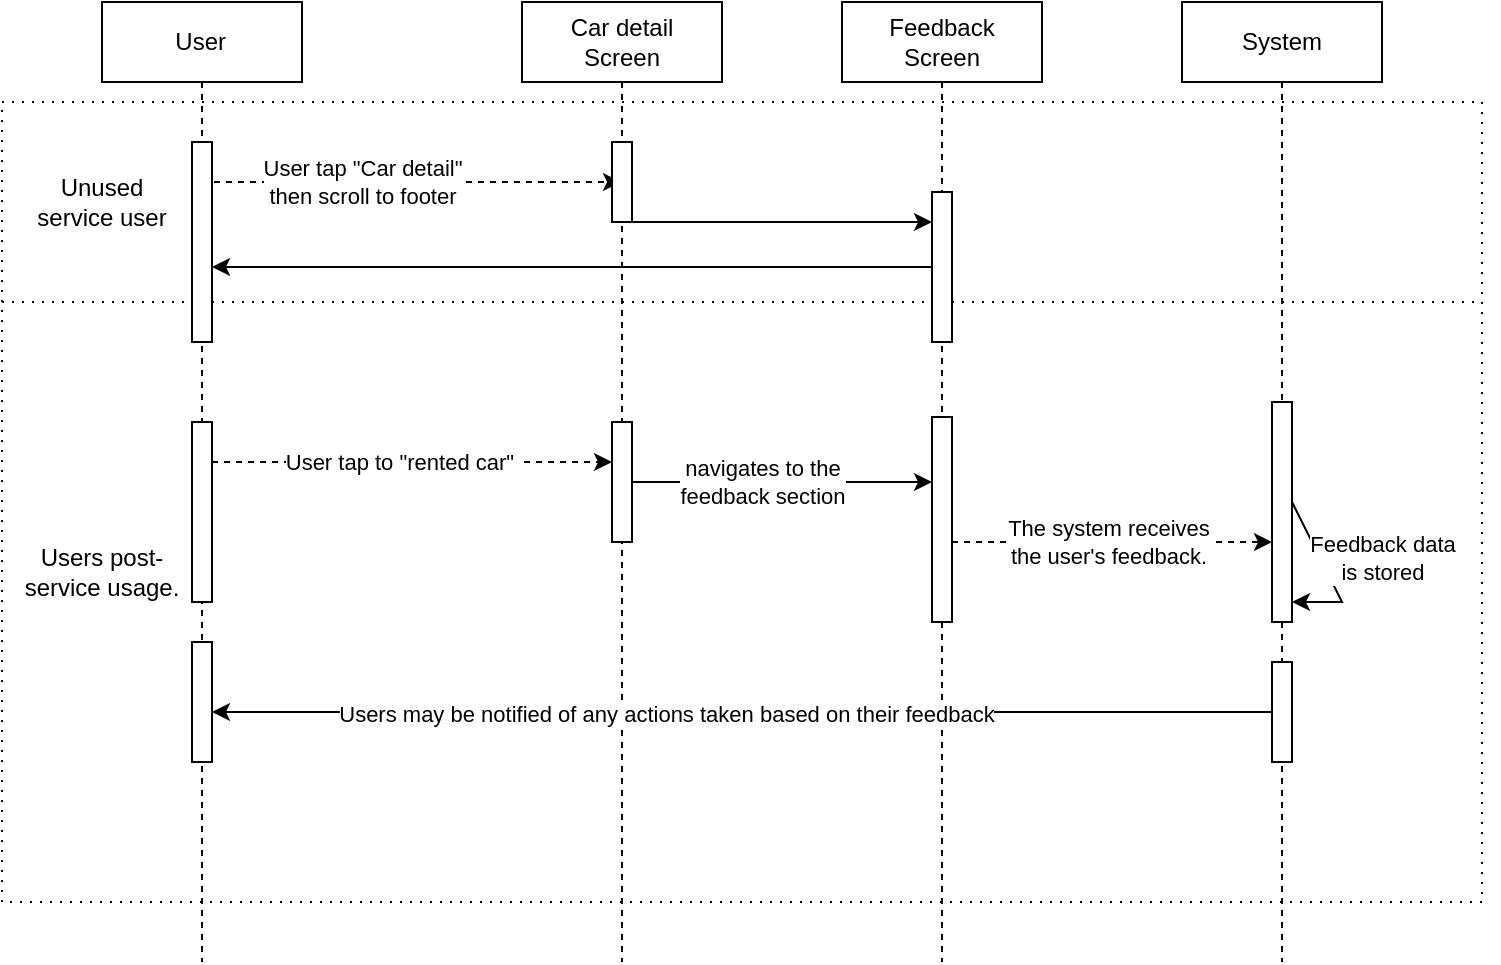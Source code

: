 <mxfile version="22.0.2" type="device">
  <diagram name="Page-1" id="2YBvvXClWsGukQMizWep">
    <mxGraphModel dx="989" dy="589" grid="1" gridSize="10" guides="1" tooltips="1" connect="1" arrows="1" fold="1" page="1" pageScale="1" pageWidth="850" pageHeight="1100" math="0" shadow="0">
      <root>
        <mxCell id="0" />
        <mxCell id="1" parent="0" />
        <mxCell id="mj54ckkhD82Vvn5XuZ1N-12" style="rounded=0;orthogonalLoop=1;jettySize=auto;html=1;entryX=0.999;entryY=0.489;entryDx=0;entryDy=0;entryPerimeter=0;" edge="1" parent="1" source="mj54ckkhD82Vvn5XuZ1N-5" target="mj54ckkhD82Vvn5XuZ1N-5">
          <mxGeometry relative="1" as="geometry">
            <mxPoint x="80" y="390" as="targetPoint" />
          </mxGeometry>
        </mxCell>
        <mxCell id="mj54ckkhD82Vvn5XuZ1N-5" value="" style="rounded=0;whiteSpace=wrap;html=1;dashed=1;dashPattern=1 4;" vertex="1" parent="1">
          <mxGeometry x="120" y="170" width="740" height="400" as="geometry" />
        </mxCell>
        <mxCell id="mj54ckkhD82Vvn5XuZ1N-3" style="edgeStyle=elbowEdgeStyle;rounded=0;orthogonalLoop=1;jettySize=auto;html=1;elbow=vertical;curved=0;dashed=1;" edge="1" parent="1" source="aM9ryv3xv72pqoxQDRHE-1" target="mj54ckkhD82Vvn5XuZ1N-1">
          <mxGeometry relative="1" as="geometry">
            <Array as="points">
              <mxPoint x="325" y="210" />
            </Array>
          </mxGeometry>
        </mxCell>
        <mxCell id="mj54ckkhD82Vvn5XuZ1N-4" value="User tap &quot;Car detail&quot;&lt;br&gt;then scroll to footer" style="edgeLabel;html=1;align=center;verticalAlign=middle;resizable=0;points=[];" vertex="1" connectable="0" parent="mj54ckkhD82Vvn5XuZ1N-3">
          <mxGeometry x="-0.321" relative="1" as="geometry">
            <mxPoint x="9" as="offset" />
          </mxGeometry>
        </mxCell>
        <mxCell id="mj54ckkhD82Vvn5XuZ1N-19" style="edgeStyle=elbowEdgeStyle;rounded=0;orthogonalLoop=1;jettySize=auto;html=1;elbow=vertical;curved=0;entryX=1;entryY=0.25;entryDx=0;entryDy=0;exitX=0;exitY=0.25;exitDx=0;exitDy=0;dashed=1;dashPattern=1 4;endArrow=none;endFill=0;" edge="1" parent="1" source="mj54ckkhD82Vvn5XuZ1N-5" target="mj54ckkhD82Vvn5XuZ1N-5">
          <mxGeometry relative="1" as="geometry">
            <Array as="points">
              <mxPoint x="280" y="270" />
            </Array>
          </mxGeometry>
        </mxCell>
        <mxCell id="aM9ryv3xv72pqoxQDRHE-1" value="&lt;span style=&quot;white-space: pre;&quot;&gt;&#x9;&lt;/span&gt;User&lt;span style=&quot;white-space: pre;&quot;&gt;&#x9;&lt;/span&gt;" style="shape=umlLifeline;perimeter=lifelinePerimeter;whiteSpace=wrap;html=1;container=0;dropTarget=0;collapsible=0;recursiveResize=0;outlineConnect=0;portConstraint=eastwest;newEdgeStyle={&quot;edgeStyle&quot;:&quot;elbowEdgeStyle&quot;,&quot;elbow&quot;:&quot;vertical&quot;,&quot;curved&quot;:0,&quot;rounded&quot;:0};" parent="1" vertex="1">
          <mxGeometry x="170" y="120" width="100" height="480" as="geometry" />
        </mxCell>
        <mxCell id="aM9ryv3xv72pqoxQDRHE-2" value="" style="html=1;points=[];perimeter=orthogonalPerimeter;outlineConnect=0;targetShapes=umlLifeline;portConstraint=eastwest;newEdgeStyle={&quot;edgeStyle&quot;:&quot;elbowEdgeStyle&quot;,&quot;elbow&quot;:&quot;vertical&quot;,&quot;curved&quot;:0,&quot;rounded&quot;:0};" parent="aM9ryv3xv72pqoxQDRHE-1" vertex="1">
          <mxGeometry x="45" y="70" width="10" height="100" as="geometry" />
        </mxCell>
        <mxCell id="mj54ckkhD82Vvn5XuZ1N-22" value="" style="html=1;points=[];perimeter=orthogonalPerimeter;outlineConnect=0;targetShapes=umlLifeline;portConstraint=eastwest;newEdgeStyle={&quot;edgeStyle&quot;:&quot;elbowEdgeStyle&quot;,&quot;elbow&quot;:&quot;vertical&quot;,&quot;curved&quot;:0,&quot;rounded&quot;:0};" vertex="1" parent="aM9ryv3xv72pqoxQDRHE-1">
          <mxGeometry x="45" y="210" width="10" height="90" as="geometry" />
        </mxCell>
        <mxCell id="mj54ckkhD82Vvn5XuZ1N-40" value="" style="html=1;points=[];perimeter=orthogonalPerimeter;outlineConnect=0;targetShapes=umlLifeline;portConstraint=eastwest;newEdgeStyle={&quot;edgeStyle&quot;:&quot;elbowEdgeStyle&quot;,&quot;elbow&quot;:&quot;vertical&quot;,&quot;curved&quot;:0,&quot;rounded&quot;:0};" vertex="1" parent="aM9ryv3xv72pqoxQDRHE-1">
          <mxGeometry x="45" y="320" width="10" height="60" as="geometry" />
        </mxCell>
        <mxCell id="aM9ryv3xv72pqoxQDRHE-5" value="System" style="shape=umlLifeline;perimeter=lifelinePerimeter;whiteSpace=wrap;html=1;container=0;dropTarget=0;collapsible=0;recursiveResize=0;outlineConnect=0;portConstraint=eastwest;newEdgeStyle={&quot;edgeStyle&quot;:&quot;elbowEdgeStyle&quot;,&quot;elbow&quot;:&quot;vertical&quot;,&quot;curved&quot;:0,&quot;rounded&quot;:0};" parent="1" vertex="1">
          <mxGeometry x="710" y="120" width="100" height="480" as="geometry" />
        </mxCell>
        <mxCell id="aM9ryv3xv72pqoxQDRHE-6" value="" style="html=1;points=[];perimeter=orthogonalPerimeter;outlineConnect=0;targetShapes=umlLifeline;portConstraint=eastwest;newEdgeStyle={&quot;edgeStyle&quot;:&quot;elbowEdgeStyle&quot;,&quot;elbow&quot;:&quot;vertical&quot;,&quot;curved&quot;:0,&quot;rounded&quot;:0};" parent="aM9ryv3xv72pqoxQDRHE-5" vertex="1">
          <mxGeometry x="45" y="200" width="10" height="110" as="geometry" />
        </mxCell>
        <mxCell id="mj54ckkhD82Vvn5XuZ1N-36" style="edgeStyle=elbowEdgeStyle;rounded=0;orthogonalLoop=1;jettySize=auto;html=1;elbow=vertical;curved=0;" edge="1" parent="aM9ryv3xv72pqoxQDRHE-5">
          <mxGeometry relative="1" as="geometry">
            <mxPoint x="55.0" y="250" as="sourcePoint" />
            <mxPoint x="55.0" y="300" as="targetPoint" />
            <Array as="points">
              <mxPoint x="80" y="300" />
            </Array>
          </mxGeometry>
        </mxCell>
        <mxCell id="mj54ckkhD82Vvn5XuZ1N-38" value="Feedback data&lt;br&gt;is stored" style="edgeLabel;html=1;align=center;verticalAlign=middle;resizable=0;points=[];" vertex="1" connectable="0" parent="mj54ckkhD82Vvn5XuZ1N-36">
          <mxGeometry x="-0.203" y="1" relative="1" as="geometry">
            <mxPoint x="30" as="offset" />
          </mxGeometry>
        </mxCell>
        <mxCell id="mj54ckkhD82Vvn5XuZ1N-39" value="" style="html=1;points=[];perimeter=orthogonalPerimeter;outlineConnect=0;targetShapes=umlLifeline;portConstraint=eastwest;newEdgeStyle={&quot;edgeStyle&quot;:&quot;elbowEdgeStyle&quot;,&quot;elbow&quot;:&quot;vertical&quot;,&quot;curved&quot;:0,&quot;rounded&quot;:0};" vertex="1" parent="aM9ryv3xv72pqoxQDRHE-5">
          <mxGeometry x="45" y="330" width="10" height="50" as="geometry" />
        </mxCell>
        <mxCell id="mj54ckkhD82Vvn5XuZ1N-1" value="Car detail&lt;br&gt;Screen" style="shape=umlLifeline;perimeter=lifelinePerimeter;whiteSpace=wrap;html=1;container=0;dropTarget=0;collapsible=0;recursiveResize=0;outlineConnect=0;portConstraint=eastwest;newEdgeStyle={&quot;edgeStyle&quot;:&quot;elbowEdgeStyle&quot;,&quot;elbow&quot;:&quot;vertical&quot;,&quot;curved&quot;:0,&quot;rounded&quot;:0};" vertex="1" parent="1">
          <mxGeometry x="380" y="120" width="100" height="480" as="geometry" />
        </mxCell>
        <mxCell id="mj54ckkhD82Vvn5XuZ1N-2" value="" style="html=1;points=[];perimeter=orthogonalPerimeter;outlineConnect=0;targetShapes=umlLifeline;portConstraint=eastwest;newEdgeStyle={&quot;edgeStyle&quot;:&quot;elbowEdgeStyle&quot;,&quot;elbow&quot;:&quot;vertical&quot;,&quot;curved&quot;:0,&quot;rounded&quot;:0};" vertex="1" parent="mj54ckkhD82Vvn5XuZ1N-1">
          <mxGeometry x="45" y="70" width="10" height="40" as="geometry" />
        </mxCell>
        <mxCell id="mj54ckkhD82Vvn5XuZ1N-24" value="" style="html=1;points=[];perimeter=orthogonalPerimeter;outlineConnect=0;targetShapes=umlLifeline;portConstraint=eastwest;newEdgeStyle={&quot;edgeStyle&quot;:&quot;elbowEdgeStyle&quot;,&quot;elbow&quot;:&quot;vertical&quot;,&quot;curved&quot;:0,&quot;rounded&quot;:0};" vertex="1" parent="mj54ckkhD82Vvn5XuZ1N-1">
          <mxGeometry x="45" y="210" width="10" height="60" as="geometry" />
        </mxCell>
        <mxCell id="mj54ckkhD82Vvn5XuZ1N-6" value="Unused service user" style="text;html=1;strokeColor=none;fillColor=none;align=center;verticalAlign=middle;whiteSpace=wrap;rounded=0;" vertex="1" parent="1">
          <mxGeometry x="130" y="200" width="80" height="40" as="geometry" />
        </mxCell>
        <mxCell id="mj54ckkhD82Vvn5XuZ1N-21" value="Users post-service usage." style="text;html=1;strokeColor=none;fillColor=none;align=center;verticalAlign=middle;whiteSpace=wrap;rounded=0;" vertex="1" parent="1">
          <mxGeometry x="130" y="370" width="80" height="70" as="geometry" />
        </mxCell>
        <mxCell id="mj54ckkhD82Vvn5XuZ1N-25" value="Feedback&lt;br&gt;Screen" style="shape=umlLifeline;perimeter=lifelinePerimeter;whiteSpace=wrap;html=1;container=0;dropTarget=0;collapsible=0;recursiveResize=0;outlineConnect=0;portConstraint=eastwest;newEdgeStyle={&quot;edgeStyle&quot;:&quot;elbowEdgeStyle&quot;,&quot;elbow&quot;:&quot;vertical&quot;,&quot;curved&quot;:0,&quot;rounded&quot;:0};" vertex="1" parent="1">
          <mxGeometry x="540" y="120" width="100" height="480" as="geometry" />
        </mxCell>
        <mxCell id="mj54ckkhD82Vvn5XuZ1N-26" value="" style="html=1;points=[];perimeter=orthogonalPerimeter;outlineConnect=0;targetShapes=umlLifeline;portConstraint=eastwest;newEdgeStyle={&quot;edgeStyle&quot;:&quot;elbowEdgeStyle&quot;,&quot;elbow&quot;:&quot;vertical&quot;,&quot;curved&quot;:0,&quot;rounded&quot;:0};" vertex="1" parent="mj54ckkhD82Vvn5XuZ1N-25">
          <mxGeometry x="45" y="95" width="10" height="75" as="geometry" />
        </mxCell>
        <mxCell id="mj54ckkhD82Vvn5XuZ1N-31" value="" style="html=1;points=[];perimeter=orthogonalPerimeter;outlineConnect=0;targetShapes=umlLifeline;portConstraint=eastwest;newEdgeStyle={&quot;edgeStyle&quot;:&quot;elbowEdgeStyle&quot;,&quot;elbow&quot;:&quot;vertical&quot;,&quot;curved&quot;:0,&quot;rounded&quot;:0};" vertex="1" parent="mj54ckkhD82Vvn5XuZ1N-25">
          <mxGeometry x="45" y="207.5" width="10" height="102.5" as="geometry" />
        </mxCell>
        <mxCell id="mj54ckkhD82Vvn5XuZ1N-27" style="edgeStyle=elbowEdgeStyle;rounded=0;orthogonalLoop=1;jettySize=auto;html=1;elbow=vertical;curved=0;" edge="1" parent="1" source="mj54ckkhD82Vvn5XuZ1N-2" target="mj54ckkhD82Vvn5XuZ1N-26">
          <mxGeometry relative="1" as="geometry">
            <Array as="points">
              <mxPoint x="510" y="230" />
            </Array>
          </mxGeometry>
        </mxCell>
        <mxCell id="mj54ckkhD82Vvn5XuZ1N-28" style="edgeStyle=elbowEdgeStyle;rounded=0;orthogonalLoop=1;jettySize=auto;html=1;elbow=vertical;curved=0;" edge="1" parent="1" source="mj54ckkhD82Vvn5XuZ1N-26" target="aM9ryv3xv72pqoxQDRHE-2">
          <mxGeometry relative="1" as="geometry" />
        </mxCell>
        <mxCell id="mj54ckkhD82Vvn5XuZ1N-29" style="edgeStyle=elbowEdgeStyle;rounded=0;orthogonalLoop=1;jettySize=auto;html=1;elbow=vertical;curved=0;dashed=1;" edge="1" parent="1" source="mj54ckkhD82Vvn5XuZ1N-22" target="mj54ckkhD82Vvn5XuZ1N-24">
          <mxGeometry relative="1" as="geometry">
            <Array as="points">
              <mxPoint x="330" y="350" />
            </Array>
          </mxGeometry>
        </mxCell>
        <mxCell id="mj54ckkhD82Vvn5XuZ1N-30" value="User tap to &quot;rented car&quot;&amp;nbsp;" style="edgeLabel;html=1;align=center;verticalAlign=middle;resizable=0;points=[];" vertex="1" connectable="0" parent="mj54ckkhD82Vvn5XuZ1N-29">
          <mxGeometry x="-0.292" relative="1" as="geometry">
            <mxPoint x="24" as="offset" />
          </mxGeometry>
        </mxCell>
        <mxCell id="mj54ckkhD82Vvn5XuZ1N-32" style="edgeStyle=elbowEdgeStyle;rounded=0;orthogonalLoop=1;jettySize=auto;html=1;elbow=vertical;curved=0;" edge="1" parent="1" source="mj54ckkhD82Vvn5XuZ1N-24" target="mj54ckkhD82Vvn5XuZ1N-31">
          <mxGeometry relative="1" as="geometry" />
        </mxCell>
        <mxCell id="mj54ckkhD82Vvn5XuZ1N-33" value="navigates&amp;nbsp;to the&lt;br&gt;feedback section" style="edgeLabel;html=1;align=center;verticalAlign=middle;resizable=0;points=[];" vertex="1" connectable="0" parent="mj54ckkhD82Vvn5XuZ1N-32">
          <mxGeometry x="-0.373" y="-1" relative="1" as="geometry">
            <mxPoint x="18" y="-1" as="offset" />
          </mxGeometry>
        </mxCell>
        <mxCell id="mj54ckkhD82Vvn5XuZ1N-34" style="edgeStyle=elbowEdgeStyle;rounded=0;orthogonalLoop=1;jettySize=auto;html=1;elbow=vertical;curved=0;dashed=1;" edge="1" parent="1" source="mj54ckkhD82Vvn5XuZ1N-31" target="aM9ryv3xv72pqoxQDRHE-6">
          <mxGeometry relative="1" as="geometry">
            <Array as="points">
              <mxPoint x="660" y="390" />
            </Array>
          </mxGeometry>
        </mxCell>
        <mxCell id="mj54ckkhD82Vvn5XuZ1N-35" value="The system receives&lt;br&gt;the user&#39;s feedback." style="edgeLabel;html=1;align=center;verticalAlign=middle;resizable=0;points=[];" vertex="1" connectable="0" parent="mj54ckkhD82Vvn5XuZ1N-34">
          <mxGeometry x="-0.192" y="-2" relative="1" as="geometry">
            <mxPoint x="13" y="-2" as="offset" />
          </mxGeometry>
        </mxCell>
        <mxCell id="mj54ckkhD82Vvn5XuZ1N-41" style="edgeStyle=elbowEdgeStyle;rounded=0;orthogonalLoop=1;jettySize=auto;html=1;elbow=vertical;curved=0;" edge="1" parent="1" source="mj54ckkhD82Vvn5XuZ1N-39" target="mj54ckkhD82Vvn5XuZ1N-40">
          <mxGeometry relative="1" as="geometry" />
        </mxCell>
        <mxCell id="mj54ckkhD82Vvn5XuZ1N-42" value="Users may be notified of any actions taken based on their feedback" style="edgeLabel;html=1;align=center;verticalAlign=middle;resizable=0;points=[];" vertex="1" connectable="0" parent="mj54ckkhD82Vvn5XuZ1N-41">
          <mxGeometry x="0.145" y="1" relative="1" as="geometry">
            <mxPoint as="offset" />
          </mxGeometry>
        </mxCell>
      </root>
    </mxGraphModel>
  </diagram>
</mxfile>
